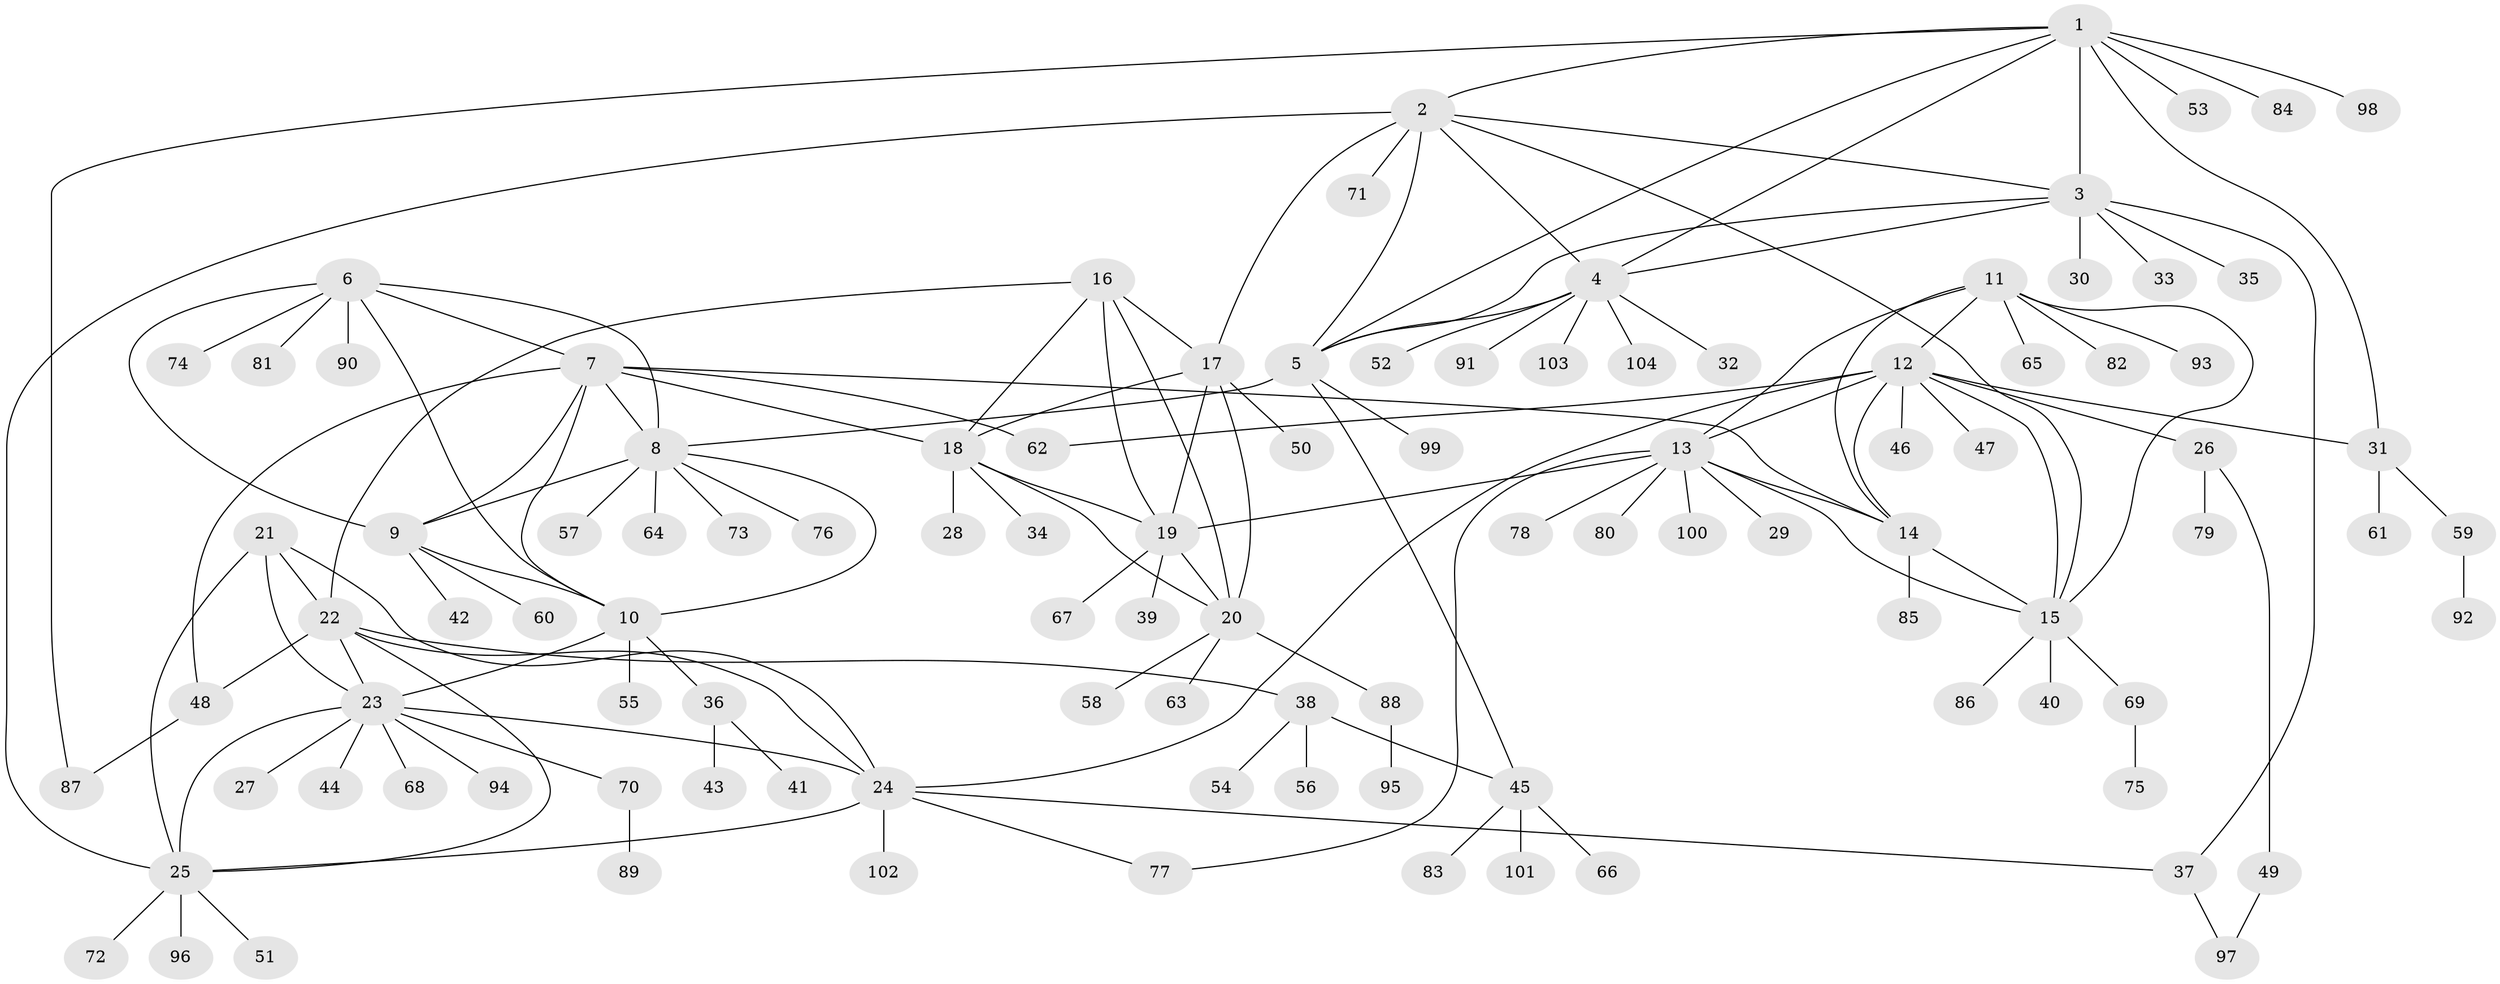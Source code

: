 // coarse degree distribution, {7: 0.0625, 11: 0.0125, 5: 0.05, 9: 0.0125, 10: 0.0125, 15: 0.0125, 6: 0.05, 12: 0.0125, 3: 0.0375, 1: 0.6625, 4: 0.025, 2: 0.05}
// Generated by graph-tools (version 1.1) at 2025/42/03/06/25 10:42:10]
// undirected, 104 vertices, 147 edges
graph export_dot {
graph [start="1"]
  node [color=gray90,style=filled];
  1;
  2;
  3;
  4;
  5;
  6;
  7;
  8;
  9;
  10;
  11;
  12;
  13;
  14;
  15;
  16;
  17;
  18;
  19;
  20;
  21;
  22;
  23;
  24;
  25;
  26;
  27;
  28;
  29;
  30;
  31;
  32;
  33;
  34;
  35;
  36;
  37;
  38;
  39;
  40;
  41;
  42;
  43;
  44;
  45;
  46;
  47;
  48;
  49;
  50;
  51;
  52;
  53;
  54;
  55;
  56;
  57;
  58;
  59;
  60;
  61;
  62;
  63;
  64;
  65;
  66;
  67;
  68;
  69;
  70;
  71;
  72;
  73;
  74;
  75;
  76;
  77;
  78;
  79;
  80;
  81;
  82;
  83;
  84;
  85;
  86;
  87;
  88;
  89;
  90;
  91;
  92;
  93;
  94;
  95;
  96;
  97;
  98;
  99;
  100;
  101;
  102;
  103;
  104;
  1 -- 2;
  1 -- 3;
  1 -- 4;
  1 -- 5;
  1 -- 31;
  1 -- 53;
  1 -- 84;
  1 -- 87;
  1 -- 98;
  2 -- 3;
  2 -- 4;
  2 -- 5;
  2 -- 15;
  2 -- 17;
  2 -- 25;
  2 -- 71;
  3 -- 4;
  3 -- 5;
  3 -- 30;
  3 -- 33;
  3 -- 35;
  3 -- 37;
  4 -- 5;
  4 -- 32;
  4 -- 52;
  4 -- 91;
  4 -- 103;
  4 -- 104;
  5 -- 8;
  5 -- 45;
  5 -- 99;
  6 -- 7;
  6 -- 8;
  6 -- 9;
  6 -- 10;
  6 -- 74;
  6 -- 81;
  6 -- 90;
  7 -- 8;
  7 -- 9;
  7 -- 10;
  7 -- 14;
  7 -- 18;
  7 -- 48;
  7 -- 62;
  8 -- 9;
  8 -- 10;
  8 -- 57;
  8 -- 64;
  8 -- 73;
  8 -- 76;
  9 -- 10;
  9 -- 42;
  9 -- 60;
  10 -- 23;
  10 -- 36;
  10 -- 55;
  11 -- 12;
  11 -- 13;
  11 -- 14;
  11 -- 15;
  11 -- 65;
  11 -- 82;
  11 -- 93;
  12 -- 13;
  12 -- 14;
  12 -- 15;
  12 -- 24;
  12 -- 26;
  12 -- 31;
  12 -- 46;
  12 -- 47;
  12 -- 62;
  13 -- 14;
  13 -- 15;
  13 -- 19;
  13 -- 29;
  13 -- 77;
  13 -- 78;
  13 -- 80;
  13 -- 100;
  14 -- 15;
  14 -- 85;
  15 -- 40;
  15 -- 69;
  15 -- 86;
  16 -- 17;
  16 -- 18;
  16 -- 19;
  16 -- 20;
  16 -- 22;
  17 -- 18;
  17 -- 19;
  17 -- 20;
  17 -- 50;
  18 -- 19;
  18 -- 20;
  18 -- 28;
  18 -- 34;
  19 -- 20;
  19 -- 39;
  19 -- 67;
  20 -- 58;
  20 -- 63;
  20 -- 88;
  21 -- 22;
  21 -- 23;
  21 -- 24;
  21 -- 25;
  22 -- 23;
  22 -- 24;
  22 -- 25;
  22 -- 38;
  22 -- 48;
  23 -- 24;
  23 -- 25;
  23 -- 27;
  23 -- 44;
  23 -- 68;
  23 -- 70;
  23 -- 94;
  24 -- 25;
  24 -- 37;
  24 -- 77;
  24 -- 102;
  25 -- 51;
  25 -- 72;
  25 -- 96;
  26 -- 49;
  26 -- 79;
  31 -- 59;
  31 -- 61;
  36 -- 41;
  36 -- 43;
  37 -- 97;
  38 -- 45;
  38 -- 54;
  38 -- 56;
  45 -- 66;
  45 -- 83;
  45 -- 101;
  48 -- 87;
  49 -- 97;
  59 -- 92;
  69 -- 75;
  70 -- 89;
  88 -- 95;
}
